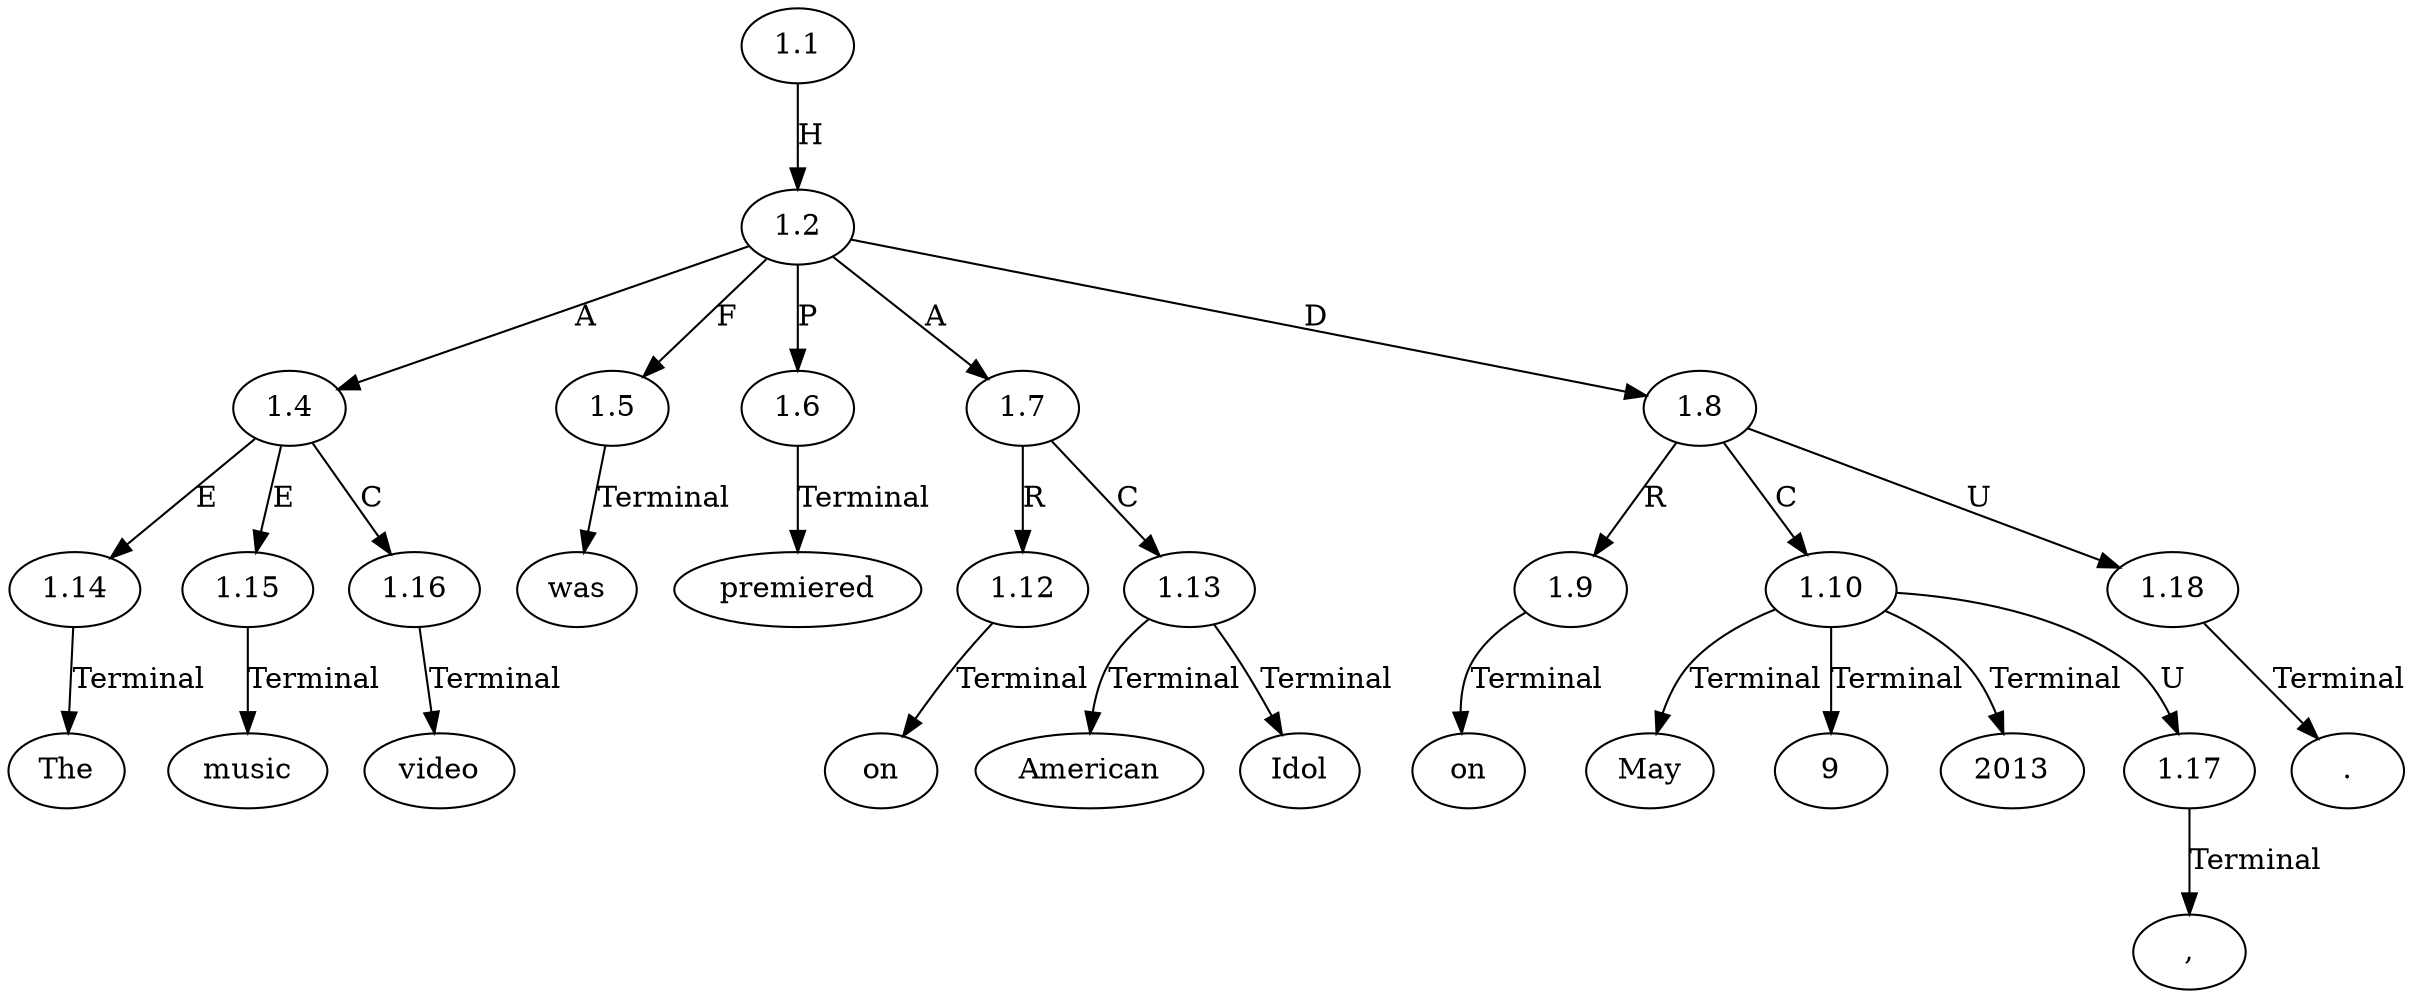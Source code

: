// Graph
digraph {
	0.1 [label=The ordering=out]
	0.10 [label=May ordering=out]
	0.11 [label=9 ordering=out]
	0.12 [label="," ordering=out]
	0.13 [label=2013 ordering=out]
	0.14 [label="." ordering=out]
	0.2 [label=music ordering=out]
	0.3 [label=video ordering=out]
	0.4 [label=was ordering=out]
	0.5 [label=premiered ordering=out]
	0.6 [label=on ordering=out]
	0.7 [label=American ordering=out]
	0.8 [label=Idol ordering=out]
	0.9 [label=on ordering=out]
	1.1 [label=1.1 ordering=out]
	1.2 [label=1.2 ordering=out]
	1.4 [label=1.4 ordering=out]
	1.5 [label=1.5 ordering=out]
	1.6 [label=1.6 ordering=out]
	1.7 [label=1.7 ordering=out]
	1.8 [label=1.8 ordering=out]
	1.9 [label=1.9 ordering=out]
	1.10 [label=1.10 ordering=out]
	1.12 [label=1.12 ordering=out]
	1.13 [label=1.13 ordering=out]
	1.14 [label=1.14 ordering=out]
	1.15 [label=1.15 ordering=out]
	1.16 [label=1.16 ordering=out]
	1.17 [label=1.17 ordering=out]
	1.18 [label=1.18 ordering=out]
	1.1 -> 1.2 [label=H ordering=out]
	1.2 -> 1.4 [label=A ordering=out]
	1.2 -> 1.5 [label=F ordering=out]
	1.2 -> 1.6 [label=P ordering=out]
	1.2 -> 1.7 [label=A ordering=out]
	1.2 -> 1.8 [label=D ordering=out]
	1.4 -> 1.14 [label=E ordering=out]
	1.4 -> 1.15 [label=E ordering=out]
	1.4 -> 1.16 [label=C ordering=out]
	1.5 -> 0.4 [label=Terminal ordering=out]
	1.6 -> 0.5 [label=Terminal ordering=out]
	1.7 -> 1.12 [label=R ordering=out]
	1.7 -> 1.13 [label=C ordering=out]
	1.8 -> 1.9 [label=R ordering=out]
	1.8 -> 1.10 [label=C ordering=out]
	1.8 -> 1.18 [label=U ordering=out]
	1.9 -> 0.9 [label=Terminal ordering=out]
	1.10 -> 0.10 [label=Terminal ordering=out]
	1.10 -> 0.11 [label=Terminal ordering=out]
	1.10 -> 0.13 [label=Terminal ordering=out]
	1.10 -> 1.17 [label=U ordering=out]
	1.12 -> 0.6 [label=Terminal ordering=out]
	1.13 -> 0.7 [label=Terminal ordering=out]
	1.13 -> 0.8 [label=Terminal ordering=out]
	1.14 -> 0.1 [label=Terminal ordering=out]
	1.15 -> 0.2 [label=Terminal ordering=out]
	1.16 -> 0.3 [label=Terminal ordering=out]
	1.17 -> 0.12 [label=Terminal ordering=out]
	1.18 -> 0.14 [label=Terminal ordering=out]
}
